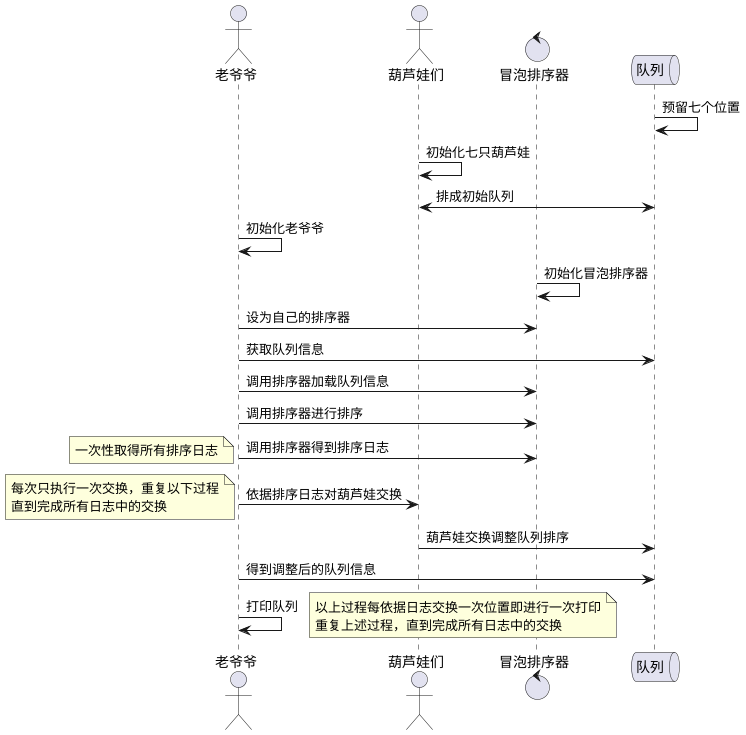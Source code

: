@startuml
actor 老爷爷 as geezer 
actor 葫芦娃们 as gourd
control 冒泡排序器 as sorter
queue 队列 as line

line -> line : 预留七个位置
gourd -> gourd :初始化七只葫芦娃
line <-> gourd : 排成初始队列
geezer -> geezer : 初始化老爷爷
sorter -> sorter : 初始化冒泡排序器
geezer -> sorter : 设为自己的排序器
geezer -> line : 获取队列信息
geezer -> sorter : 调用排序器加载队列信息
geezer -> sorter : 调用排序器进行排序
geezer -> sorter : 调用排序器得到排序日志
note left
    一次性取得所有排序日志
end note
geezer -> gourd : 依据排序日志对葫芦娃交换
note left
    每次只执行一次交换，重复以下过程
    直到完成所有日志中的交换
end note
gourd -> line : 葫芦娃交换调整队列排序
geezer -> line : 得到调整后的队列信息
geezer -> geezer : 打印队列
note right
    以上过程每依据日志交换一次位置即进行一次打印
    重复上述过程，直到完成所有日志中的交换
end note




@enduml